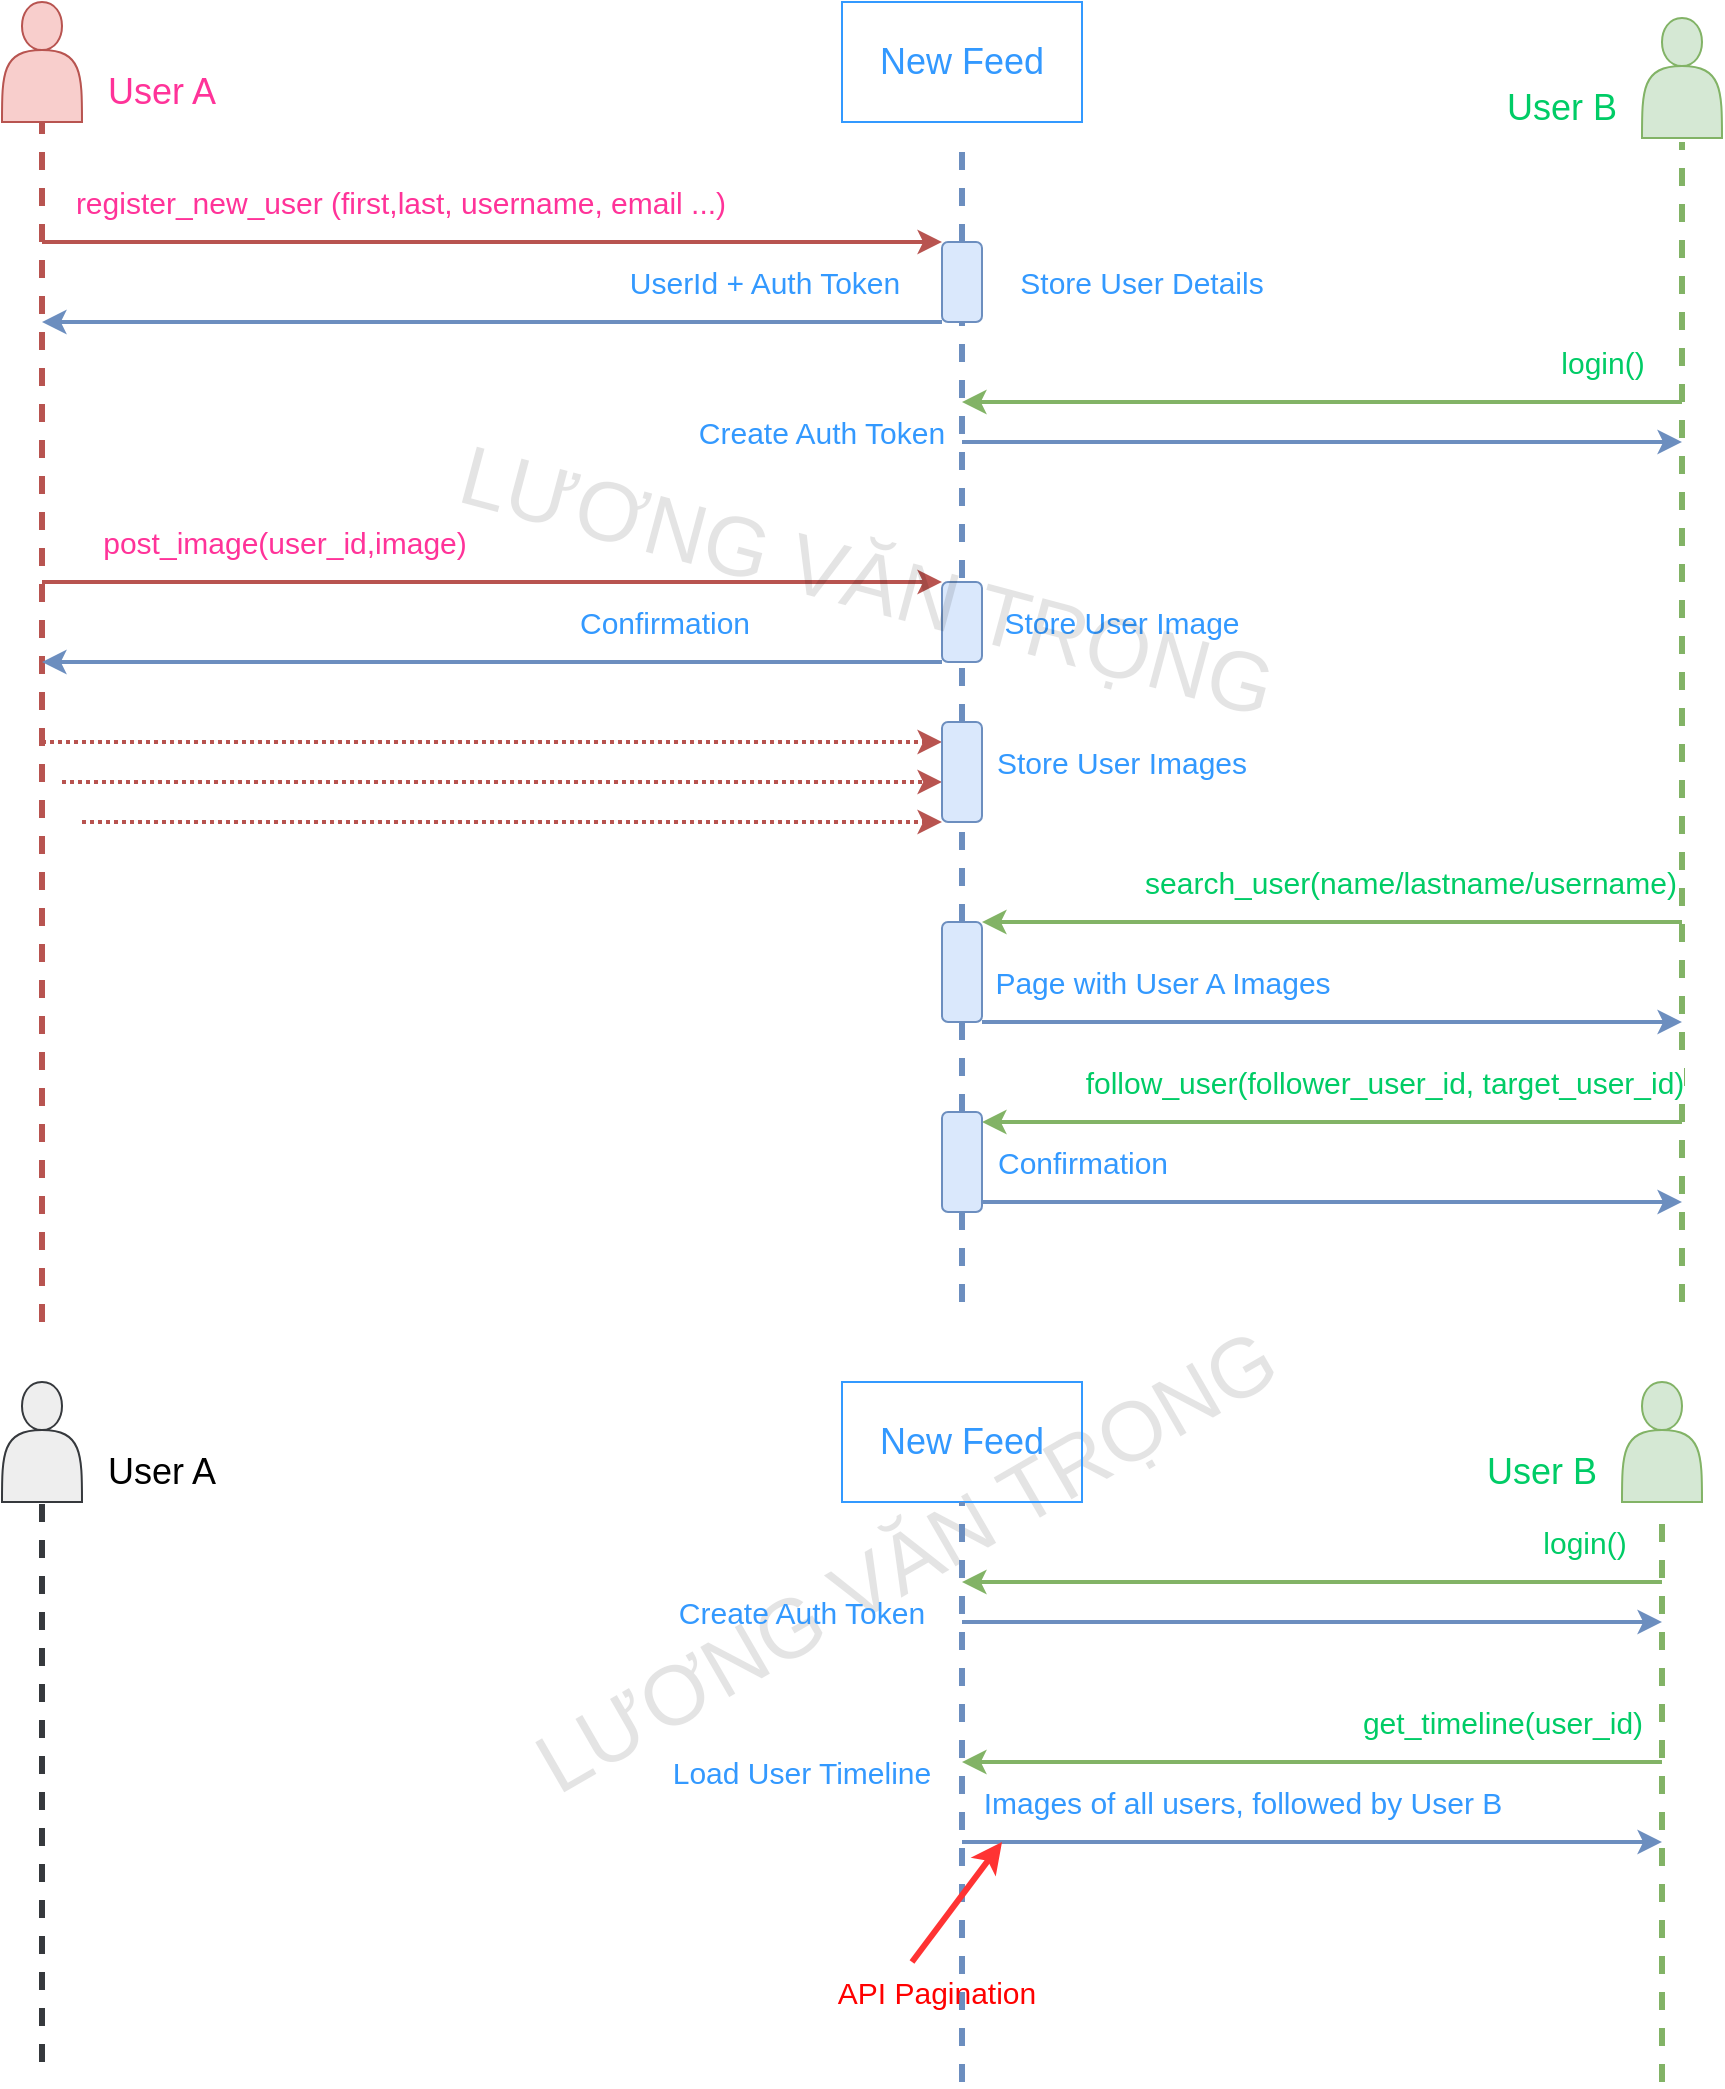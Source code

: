 <mxfile version="21.1.7" type="github">
  <diagram name="Page-1" id="2YBvvXClWsGukQMizWep">
    <mxGraphModel dx="2229" dy="771" grid="1" gridSize="10" guides="1" tooltips="1" connect="1" arrows="1" fold="1" page="1" pageScale="1" pageWidth="850" pageHeight="1100" math="0" shadow="0">
      <root>
        <mxCell id="0" />
        <mxCell id="1" parent="0" />
        <mxCell id="LCfFhCDuTouoKT35dzvF-9" value="" style="endArrow=none;dashed=1;html=1;rounded=0;entryX=0.5;entryY=1;entryDx=0;entryDy=0;strokeWidth=3;fillColor=#f8cecc;strokeColor=#b85450;" edge="1" parent="1" target="LCfFhCDuTouoKT35dzvF-10">
          <mxGeometry width="50" height="50" relative="1" as="geometry">
            <mxPoint x="-20" y="710" as="sourcePoint" />
            <mxPoint x="-20.5" y="132" as="targetPoint" />
          </mxGeometry>
        </mxCell>
        <mxCell id="LCfFhCDuTouoKT35dzvF-10" value="" style="shape=actor;whiteSpace=wrap;html=1;fillColor=#f8cecc;strokeColor=#b85450;" vertex="1" parent="1">
          <mxGeometry x="-40" y="50" width="40" height="60" as="geometry" />
        </mxCell>
        <mxCell id="LCfFhCDuTouoKT35dzvF-11" value="" style="shape=actor;whiteSpace=wrap;html=1;fillColor=#d5e8d4;strokeColor=#82b366;" vertex="1" parent="1">
          <mxGeometry x="780" y="58" width="40" height="60" as="geometry" />
        </mxCell>
        <mxCell id="LCfFhCDuTouoKT35dzvF-12" value="" style="endArrow=none;dashed=1;html=1;rounded=0;strokeWidth=3;fillColor=#dae8fc;strokeColor=#6c8ebf;" edge="1" parent="1" source="LCfFhCDuTouoKT35dzvF-17">
          <mxGeometry width="50" height="50" relative="1" as="geometry">
            <mxPoint x="440" y="510" as="sourcePoint" />
            <mxPoint x="440" y="120" as="targetPoint" />
          </mxGeometry>
        </mxCell>
        <mxCell id="LCfFhCDuTouoKT35dzvF-13" value="" style="endArrow=none;dashed=1;html=1;rounded=0;strokeWidth=3;fillColor=#d5e8d4;strokeColor=#82b366;" edge="1" parent="1">
          <mxGeometry width="50" height="50" relative="1" as="geometry">
            <mxPoint x="800" y="700" as="sourcePoint" />
            <mxPoint x="800" y="120" as="targetPoint" />
          </mxGeometry>
        </mxCell>
        <mxCell id="LCfFhCDuTouoKT35dzvF-14" value="" style="endArrow=classic;html=1;rounded=0;strokeWidth=2;fillColor=#f8cecc;strokeColor=#b85450;entryX=0;entryY=1;entryDx=0;entryDy=0;" edge="1" parent="1" target="LCfFhCDuTouoKT35dzvF-17">
          <mxGeometry width="50" height="50" relative="1" as="geometry">
            <mxPoint x="-20" y="170" as="sourcePoint" />
            <mxPoint x="440" y="170" as="targetPoint" />
          </mxGeometry>
        </mxCell>
        <mxCell id="LCfFhCDuTouoKT35dzvF-38" value="register_new_user (first,last, username, email ...)" style="edgeLabel;html=1;align=center;verticalAlign=middle;resizable=0;points=[];fontSize=15;fontColor=#FF3399;" vertex="1" connectable="0" parent="LCfFhCDuTouoKT35dzvF-14">
          <mxGeometry x="-0.774" y="1" relative="1" as="geometry">
            <mxPoint x="128" y="-19" as="offset" />
          </mxGeometry>
        </mxCell>
        <mxCell id="LCfFhCDuTouoKT35dzvF-18" value="" style="endArrow=none;dashed=1;html=1;rounded=0;strokeWidth=3;fillColor=#dae8fc;strokeColor=#6c8ebf;" edge="1" parent="1" source="LCfFhCDuTouoKT35dzvF-46" target="LCfFhCDuTouoKT35dzvF-17">
          <mxGeometry width="50" height="50" relative="1" as="geometry">
            <mxPoint x="440" y="790" as="sourcePoint" />
            <mxPoint x="440" y="120" as="targetPoint" />
          </mxGeometry>
        </mxCell>
        <mxCell id="LCfFhCDuTouoKT35dzvF-17" value="" style="rounded=1;whiteSpace=wrap;html=1;rotation=90;fillColor=#dae8fc;strokeColor=#6c8ebf;" vertex="1" parent="1">
          <mxGeometry x="420" y="180" width="40" height="20" as="geometry" />
        </mxCell>
        <mxCell id="LCfFhCDuTouoKT35dzvF-19" value="" style="endArrow=classic;html=1;rounded=0;strokeWidth=2;fillColor=#dae8fc;strokeColor=#6c8ebf;" edge="1" parent="1">
          <mxGeometry width="50" height="50" relative="1" as="geometry">
            <mxPoint x="430" y="210" as="sourcePoint" />
            <mxPoint x="-20" y="210" as="targetPoint" />
          </mxGeometry>
        </mxCell>
        <mxCell id="LCfFhCDuTouoKT35dzvF-36" value="UserId + Auth Token" style="edgeLabel;html=1;align=center;verticalAlign=middle;resizable=0;points=[];fontSize=15;fontColor=#3399FF;" vertex="1" connectable="0" parent="LCfFhCDuTouoKT35dzvF-19">
          <mxGeometry x="0.065" y="-1" relative="1" as="geometry">
            <mxPoint x="150" y="-19" as="offset" />
          </mxGeometry>
        </mxCell>
        <mxCell id="LCfFhCDuTouoKT35dzvF-21" value="Store User Details" style="text;html=1;strokeColor=none;fillColor=none;align=center;verticalAlign=middle;whiteSpace=wrap;rounded=0;fontSize=15;fontColor=#3399FF;" vertex="1" parent="1">
          <mxGeometry x="460" y="175" width="140" height="30" as="geometry" />
        </mxCell>
        <mxCell id="LCfFhCDuTouoKT35dzvF-22" value="" style="endArrow=classic;html=1;rounded=0;fillColor=#d5e8d4;strokeColor=#82b366;strokeWidth=2;" edge="1" parent="1">
          <mxGeometry width="50" height="50" relative="1" as="geometry">
            <mxPoint x="800" y="250" as="sourcePoint" />
            <mxPoint x="440" y="250" as="targetPoint" />
          </mxGeometry>
        </mxCell>
        <mxCell id="LCfFhCDuTouoKT35dzvF-42" value="login()" style="edgeLabel;html=1;align=center;verticalAlign=middle;resizable=0;points=[];fontSize=15;fontFamily=Helvetica;fontColor=#00CC66;" vertex="1" connectable="0" parent="LCfFhCDuTouoKT35dzvF-22">
          <mxGeometry x="-0.778" relative="1" as="geometry">
            <mxPoint y="-20" as="offset" />
          </mxGeometry>
        </mxCell>
        <mxCell id="LCfFhCDuTouoKT35dzvF-24" value="Create Auth Token" style="text;html=1;strokeColor=none;fillColor=none;align=center;verticalAlign=middle;whiteSpace=wrap;rounded=0;fontSize=15;fontColor=#3399FF;" vertex="1" parent="1">
          <mxGeometry x="300" y="250" width="140" height="30" as="geometry" />
        </mxCell>
        <mxCell id="LCfFhCDuTouoKT35dzvF-26" value="" style="endArrow=classic;html=1;rounded=0;strokeWidth=2;fillColor=#dae8fc;strokeColor=#6c8ebf;" edge="1" parent="1">
          <mxGeometry width="50" height="50" relative="1" as="geometry">
            <mxPoint x="440" y="270" as="sourcePoint" />
            <mxPoint x="800" y="270" as="targetPoint" />
          </mxGeometry>
        </mxCell>
        <mxCell id="LCfFhCDuTouoKT35dzvF-27" value="" style="endArrow=classic;html=1;rounded=0;fillColor=#f8cecc;strokeColor=#b85450;strokeWidth=2;entryX=0;entryY=1;entryDx=0;entryDy=0;" edge="1" parent="1" target="LCfFhCDuTouoKT35dzvF-30">
          <mxGeometry width="50" height="50" relative="1" as="geometry">
            <mxPoint x="-20" y="340" as="sourcePoint" />
            <mxPoint x="440" y="340" as="targetPoint" />
          </mxGeometry>
        </mxCell>
        <mxCell id="LCfFhCDuTouoKT35dzvF-29" value="&lt;font color=&quot;#ff3399&quot;&gt;post_image(user_id,image)&lt;/font&gt;" style="edgeLabel;html=1;align=center;verticalAlign=middle;resizable=0;points=[];fontSize=15;fontColor=#CC00CC;" vertex="1" connectable="0" parent="LCfFhCDuTouoKT35dzvF-27">
          <mxGeometry x="-0.052" y="1" relative="1" as="geometry">
            <mxPoint x="-93" y="-19" as="offset" />
          </mxGeometry>
        </mxCell>
        <mxCell id="LCfFhCDuTouoKT35dzvF-30" value="" style="rounded=1;whiteSpace=wrap;html=1;rotation=90;fillColor=#dae8fc;strokeColor=#6c8ebf;" vertex="1" parent="1">
          <mxGeometry x="420" y="350" width="40" height="20" as="geometry" />
        </mxCell>
        <mxCell id="LCfFhCDuTouoKT35dzvF-32" value="" style="endArrow=classic;html=1;rounded=0;strokeWidth=2;fillColor=#dae8fc;strokeColor=#6c8ebf;" edge="1" parent="1">
          <mxGeometry width="50" height="50" relative="1" as="geometry">
            <mxPoint x="430" y="380" as="sourcePoint" />
            <mxPoint x="-20" y="380" as="targetPoint" />
          </mxGeometry>
        </mxCell>
        <mxCell id="LCfFhCDuTouoKT35dzvF-33" value="Confirmation" style="edgeLabel;html=1;align=center;verticalAlign=middle;resizable=0;points=[];fontSize=15;fontColor=#3399FF;" vertex="1" connectable="0" parent="LCfFhCDuTouoKT35dzvF-32">
          <mxGeometry x="0.043" y="-4" relative="1" as="geometry">
            <mxPoint x="95" y="-16" as="offset" />
          </mxGeometry>
        </mxCell>
        <mxCell id="LCfFhCDuTouoKT35dzvF-34" value="Store User Image" style="text;html=1;strokeColor=none;fillColor=none;align=center;verticalAlign=middle;whiteSpace=wrap;rounded=0;fontSize=15;fontColor=#3399FF;" vertex="1" parent="1">
          <mxGeometry x="450" y="345" width="140" height="30" as="geometry" />
        </mxCell>
        <mxCell id="LCfFhCDuTouoKT35dzvF-39" value="LƯƠNG VĂN TRỌNG" style="text;html=1;strokeColor=none;fillColor=none;align=center;verticalAlign=middle;whiteSpace=wrap;rounded=0;spacingBottom=0;rotation=15;fontSize=42;fontColor=#000000;textOpacity=10;" vertex="1" parent="1">
          <mxGeometry x="180.0" y="320" width="425" height="40" as="geometry" />
        </mxCell>
        <mxCell id="LCfFhCDuTouoKT35dzvF-43" value="" style="endArrow=classic;html=1;rounded=0;fontFamily=Helvetica;fontSize=12;fontColor=default;dashed=1;dashPattern=1 1;fillColor=#f8cecc;strokeColor=#b85450;strokeWidth=2;" edge="1" parent="1">
          <mxGeometry width="50" height="50" relative="1" as="geometry">
            <mxPoint x="-20" y="420" as="sourcePoint" />
            <mxPoint x="430" y="420" as="targetPoint" />
          </mxGeometry>
        </mxCell>
        <mxCell id="LCfFhCDuTouoKT35dzvF-44" value="" style="endArrow=classic;html=1;rounded=0;fontFamily=Helvetica;fontSize=12;fontColor=default;dashed=1;dashPattern=1 1;fillColor=#f8cecc;strokeColor=#b85450;strokeWidth=2;" edge="1" parent="1">
          <mxGeometry width="50" height="50" relative="1" as="geometry">
            <mxPoint x="-10" y="440" as="sourcePoint" />
            <mxPoint x="430" y="440" as="targetPoint" />
          </mxGeometry>
        </mxCell>
        <mxCell id="LCfFhCDuTouoKT35dzvF-45" value="" style="endArrow=classic;html=1;rounded=0;fontFamily=Helvetica;fontSize=12;fontColor=default;dashed=1;dashPattern=1 1;fillColor=#f8cecc;strokeColor=#b85450;strokeWidth=2;" edge="1" parent="1">
          <mxGeometry width="50" height="50" relative="1" as="geometry">
            <mxPoint y="460" as="sourcePoint" />
            <mxPoint x="430" y="460" as="targetPoint" />
          </mxGeometry>
        </mxCell>
        <mxCell id="LCfFhCDuTouoKT35dzvF-47" value="" style="endArrow=none;dashed=1;html=1;rounded=0;strokeWidth=3;fillColor=#dae8fc;strokeColor=#6c8ebf;" edge="1" parent="1" source="LCfFhCDuTouoKT35dzvF-52" target="LCfFhCDuTouoKT35dzvF-46">
          <mxGeometry width="50" height="50" relative="1" as="geometry">
            <mxPoint x="440" y="790" as="sourcePoint" />
            <mxPoint x="440" y="210" as="targetPoint" />
          </mxGeometry>
        </mxCell>
        <mxCell id="LCfFhCDuTouoKT35dzvF-46" value="" style="rounded=1;whiteSpace=wrap;html=1;rotation=90;fillColor=#dae8fc;strokeColor=#6c8ebf;" vertex="1" parent="1">
          <mxGeometry x="415" y="425" width="50" height="20" as="geometry" />
        </mxCell>
        <mxCell id="LCfFhCDuTouoKT35dzvF-48" value="Store User Images" style="text;html=1;strokeColor=none;fillColor=none;align=center;verticalAlign=middle;whiteSpace=wrap;rounded=0;fontSize=15;fontColor=#3399FF;" vertex="1" parent="1">
          <mxGeometry x="450" y="415" width="140" height="30" as="geometry" />
        </mxCell>
        <mxCell id="LCfFhCDuTouoKT35dzvF-49" value="" style="endArrow=classic;html=1;rounded=0;fontFamily=Helvetica;fontSize=12;fontColor=default;fillColor=#d5e8d4;strokeColor=#82b366;strokeWidth=2;entryX=0;entryY=0;entryDx=0;entryDy=0;" edge="1" parent="1" target="LCfFhCDuTouoKT35dzvF-52">
          <mxGeometry width="50" height="50" relative="1" as="geometry">
            <mxPoint x="800" y="510" as="sourcePoint" />
            <mxPoint x="460" y="510" as="targetPoint" />
          </mxGeometry>
        </mxCell>
        <mxCell id="LCfFhCDuTouoKT35dzvF-50" value="search_user(name/lastname/username)" style="edgeLabel;html=1;align=center;verticalAlign=middle;resizable=0;points=[];fontSize=15;fontFamily=Helvetica;fontColor=#00CC66;" vertex="1" connectable="0" parent="LCfFhCDuTouoKT35dzvF-49">
          <mxGeometry x="-0.317" y="3" relative="1" as="geometry">
            <mxPoint x="-17" y="-23" as="offset" />
          </mxGeometry>
        </mxCell>
        <mxCell id="LCfFhCDuTouoKT35dzvF-53" value="" style="endArrow=none;dashed=1;html=1;rounded=0;strokeWidth=3;fillColor=#dae8fc;strokeColor=#6c8ebf;" edge="1" parent="1" source="LCfFhCDuTouoKT35dzvF-58" target="LCfFhCDuTouoKT35dzvF-52">
          <mxGeometry width="50" height="50" relative="1" as="geometry">
            <mxPoint x="440" y="790" as="sourcePoint" />
            <mxPoint x="440" y="460" as="targetPoint" />
          </mxGeometry>
        </mxCell>
        <mxCell id="LCfFhCDuTouoKT35dzvF-52" value="" style="rounded=1;whiteSpace=wrap;html=1;rotation=90;fillColor=#dae8fc;strokeColor=#6c8ebf;" vertex="1" parent="1">
          <mxGeometry x="415" y="525" width="50" height="20" as="geometry" />
        </mxCell>
        <mxCell id="LCfFhCDuTouoKT35dzvF-54" value="" style="endArrow=classic;html=1;rounded=0;strokeWidth=2;fillColor=#dae8fc;strokeColor=#6c8ebf;" edge="1" parent="1">
          <mxGeometry width="50" height="50" relative="1" as="geometry">
            <mxPoint x="450" y="560" as="sourcePoint" />
            <mxPoint x="800" y="560" as="targetPoint" />
          </mxGeometry>
        </mxCell>
        <mxCell id="LCfFhCDuTouoKT35dzvF-55" value="Page with User A Images" style="edgeLabel;html=1;align=center;verticalAlign=middle;resizable=0;points=[];fontSize=15;fontColor=#3399FF;" vertex="1" connectable="0" parent="LCfFhCDuTouoKT35dzvF-54">
          <mxGeometry x="0.043" y="-4" relative="1" as="geometry">
            <mxPoint x="-93" y="-24" as="offset" />
          </mxGeometry>
        </mxCell>
        <mxCell id="LCfFhCDuTouoKT35dzvF-56" value="" style="endArrow=classic;html=1;rounded=0;fontFamily=Helvetica;fontSize=12;fontColor=default;fillColor=#d5e8d4;strokeColor=#82b366;strokeWidth=2;entryX=0;entryY=0;entryDx=0;entryDy=0;" edge="1" parent="1">
          <mxGeometry width="50" height="50" relative="1" as="geometry">
            <mxPoint x="800" y="610" as="sourcePoint" />
            <mxPoint x="450" y="610" as="targetPoint" />
          </mxGeometry>
        </mxCell>
        <mxCell id="LCfFhCDuTouoKT35dzvF-57" value="follow_user(follower_user_id, target_user_id)" style="edgeLabel;html=1;align=center;verticalAlign=middle;resizable=0;points=[];fontSize=15;fontFamily=Helvetica;fontColor=#00CC66;" vertex="1" connectable="0" parent="LCfFhCDuTouoKT35dzvF-56">
          <mxGeometry x="-0.317" y="3" relative="1" as="geometry">
            <mxPoint x="-30" y="-23" as="offset" />
          </mxGeometry>
        </mxCell>
        <mxCell id="LCfFhCDuTouoKT35dzvF-59" value="" style="endArrow=none;dashed=1;html=1;rounded=0;strokeWidth=3;fillColor=#dae8fc;strokeColor=#6C8EBF;" edge="1" parent="1" target="LCfFhCDuTouoKT35dzvF-58">
          <mxGeometry width="50" height="50" relative="1" as="geometry">
            <mxPoint x="440" y="700" as="sourcePoint" />
            <mxPoint x="440" y="560" as="targetPoint" />
          </mxGeometry>
        </mxCell>
        <mxCell id="LCfFhCDuTouoKT35dzvF-58" value="" style="rounded=1;whiteSpace=wrap;html=1;rotation=90;fillColor=#dae8fc;strokeColor=#6c8ebf;" vertex="1" parent="1">
          <mxGeometry x="415" y="620" width="50" height="20" as="geometry" />
        </mxCell>
        <mxCell id="LCfFhCDuTouoKT35dzvF-60" value="" style="endArrow=classic;html=1;rounded=0;strokeWidth=2;fillColor=#dae8fc;strokeColor=#6c8ebf;" edge="1" parent="1">
          <mxGeometry width="50" height="50" relative="1" as="geometry">
            <mxPoint x="450" y="650" as="sourcePoint" />
            <mxPoint x="800" y="650" as="targetPoint" />
          </mxGeometry>
        </mxCell>
        <mxCell id="LCfFhCDuTouoKT35dzvF-61" value="Confirmation" style="edgeLabel;html=1;align=center;verticalAlign=middle;resizable=0;points=[];fontSize=15;fontColor=#3399FF;" vertex="1" connectable="0" parent="LCfFhCDuTouoKT35dzvF-60">
          <mxGeometry x="0.043" y="-4" relative="1" as="geometry">
            <mxPoint x="-133" y="-24" as="offset" />
          </mxGeometry>
        </mxCell>
        <mxCell id="LCfFhCDuTouoKT35dzvF-63" value="User B" style="text;html=1;strokeColor=none;fillColor=none;align=center;verticalAlign=middle;whiteSpace=wrap;rounded=0;fontSize=18;fontFamily=Helvetica;fontColor=#00CC66;" vertex="1" parent="1">
          <mxGeometry x="710" y="88" width="60" height="30" as="geometry" />
        </mxCell>
        <mxCell id="LCfFhCDuTouoKT35dzvF-64" value="User A" style="text;html=1;strokeColor=none;fillColor=none;align=center;verticalAlign=middle;whiteSpace=wrap;rounded=0;fontSize=18;fontFamily=Helvetica;fontColor=#FF3399;" vertex="1" parent="1">
          <mxGeometry x="10" y="80" width="60" height="30" as="geometry" />
        </mxCell>
        <mxCell id="LCfFhCDuTouoKT35dzvF-65" value="LƯƠNG VĂN TRỌNG" style="text;html=1;strokeColor=none;fillColor=none;align=center;verticalAlign=middle;whiteSpace=wrap;rounded=0;spacingBottom=0;rotation=-30;fontSize=42;fontColor=#000000;textOpacity=10;" vertex="1" parent="1">
          <mxGeometry x="200.0" y="810" width="425" height="40" as="geometry" />
        </mxCell>
        <mxCell id="LCfFhCDuTouoKT35dzvF-66" value="New Feed" style="rounded=0;whiteSpace=wrap;html=1;fontFamily=Helvetica;fontSize=18;fontColor=#3399FF;fillColor=none;gradientColor=none;strokeColor=#3399FF;" vertex="1" parent="1">
          <mxGeometry x="380" y="50" width="120" height="60" as="geometry" />
        </mxCell>
        <mxCell id="LCfFhCDuTouoKT35dzvF-67" value="" style="endArrow=none;dashed=1;html=1;rounded=0;entryX=0.5;entryY=1;entryDx=0;entryDy=0;strokeWidth=3;fillColor=#eeeeee;strokeColor=#36393d;" edge="1" parent="1" target="LCfFhCDuTouoKT35dzvF-68">
          <mxGeometry width="50" height="50" relative="1" as="geometry">
            <mxPoint x="-20" y="1080" as="sourcePoint" />
            <mxPoint x="-20.5" y="822" as="targetPoint" />
          </mxGeometry>
        </mxCell>
        <mxCell id="LCfFhCDuTouoKT35dzvF-68" value="" style="shape=actor;whiteSpace=wrap;html=1;fillColor=#eeeeee;strokeColor=#36393d;" vertex="1" parent="1">
          <mxGeometry x="-40" y="740" width="40" height="60" as="geometry" />
        </mxCell>
        <mxCell id="LCfFhCDuTouoKT35dzvF-70" value="User A" style="text;html=1;strokeColor=none;fillColor=none;align=center;verticalAlign=middle;whiteSpace=wrap;rounded=0;fontSize=18;fontFamily=Helvetica;fontColor=default;" vertex="1" parent="1">
          <mxGeometry x="10" y="770" width="60" height="30" as="geometry" />
        </mxCell>
        <mxCell id="LCfFhCDuTouoKT35dzvF-71" value="New Feed" style="rounded=0;whiteSpace=wrap;html=1;fontFamily=Helvetica;fontSize=18;fontColor=#3399FF;fillColor=none;gradientColor=none;strokeColor=#3399FF;" vertex="1" parent="1">
          <mxGeometry x="380" y="740" width="120" height="60" as="geometry" />
        </mxCell>
        <mxCell id="LCfFhCDuTouoKT35dzvF-74" value="" style="endArrow=none;dashed=1;html=1;rounded=0;fontFamily=Helvetica;fontSize=12;fontColor=default;fillColor=#cce5ff;strokeColor=#6C8EBF;entryX=0.5;entryY=1;entryDx=0;entryDy=0;strokeWidth=3;" edge="1" parent="1" target="LCfFhCDuTouoKT35dzvF-71">
          <mxGeometry width="50" height="50" relative="1" as="geometry">
            <mxPoint x="440" y="1090" as="sourcePoint" />
            <mxPoint x="450" y="820" as="targetPoint" />
          </mxGeometry>
        </mxCell>
        <mxCell id="LCfFhCDuTouoKT35dzvF-75" value="" style="shape=actor;whiteSpace=wrap;html=1;fillColor=#d5e8d4;strokeColor=#82b366;" vertex="1" parent="1">
          <mxGeometry x="770" y="740" width="40" height="60" as="geometry" />
        </mxCell>
        <mxCell id="LCfFhCDuTouoKT35dzvF-76" value="" style="endArrow=none;dashed=1;html=1;rounded=0;strokeWidth=3;fillColor=#d5e8d4;strokeColor=#82b366;" edge="1" parent="1">
          <mxGeometry width="50" height="50" relative="1" as="geometry">
            <mxPoint x="790" y="1090" as="sourcePoint" />
            <mxPoint x="790" y="802" as="targetPoint" />
          </mxGeometry>
        </mxCell>
        <mxCell id="LCfFhCDuTouoKT35dzvF-77" value="User B" style="text;html=1;strokeColor=none;fillColor=none;align=center;verticalAlign=middle;whiteSpace=wrap;rounded=0;fontSize=18;fontFamily=Helvetica;fontColor=#00CC66;" vertex="1" parent="1">
          <mxGeometry x="700" y="770" width="60" height="30" as="geometry" />
        </mxCell>
        <mxCell id="LCfFhCDuTouoKT35dzvF-82" value="" style="endArrow=classic;html=1;rounded=0;fillColor=#d5e8d4;strokeColor=#82b366;strokeWidth=2;" edge="1" parent="1">
          <mxGeometry width="50" height="50" relative="1" as="geometry">
            <mxPoint x="790" y="840" as="sourcePoint" />
            <mxPoint x="440" y="840" as="targetPoint" />
          </mxGeometry>
        </mxCell>
        <mxCell id="LCfFhCDuTouoKT35dzvF-83" value="login()" style="edgeLabel;html=1;align=center;verticalAlign=middle;resizable=0;points=[];fontSize=15;fontFamily=Helvetica;fontColor=#00CC66;" vertex="1" connectable="0" parent="LCfFhCDuTouoKT35dzvF-82">
          <mxGeometry x="-0.778" relative="1" as="geometry">
            <mxPoint y="-20" as="offset" />
          </mxGeometry>
        </mxCell>
        <mxCell id="LCfFhCDuTouoKT35dzvF-84" value="Create Auth Token" style="text;html=1;strokeColor=none;fillColor=none;align=center;verticalAlign=middle;whiteSpace=wrap;rounded=0;fontSize=15;fontColor=#3399FF;" vertex="1" parent="1">
          <mxGeometry x="290" y="840" width="140" height="30" as="geometry" />
        </mxCell>
        <mxCell id="LCfFhCDuTouoKT35dzvF-85" value="" style="endArrow=classic;html=1;rounded=0;strokeWidth=2;fillColor=#dae8fc;strokeColor=#6c8ebf;" edge="1" parent="1">
          <mxGeometry width="50" height="50" relative="1" as="geometry">
            <mxPoint x="440" y="860" as="sourcePoint" />
            <mxPoint x="790" y="860" as="targetPoint" />
          </mxGeometry>
        </mxCell>
        <mxCell id="LCfFhCDuTouoKT35dzvF-87" value="" style="endArrow=classic;html=1;rounded=0;fillColor=#d5e8d4;strokeColor=#82b366;strokeWidth=2;" edge="1" parent="1">
          <mxGeometry width="50" height="50" relative="1" as="geometry">
            <mxPoint x="790" y="930" as="sourcePoint" />
            <mxPoint x="440" y="930" as="targetPoint" />
          </mxGeometry>
        </mxCell>
        <mxCell id="LCfFhCDuTouoKT35dzvF-88" value="get_timeline(user_id)" style="edgeLabel;html=1;align=center;verticalAlign=middle;resizable=0;points=[];fontSize=15;fontFamily=Helvetica;fontColor=#00CC66;" vertex="1" connectable="0" parent="LCfFhCDuTouoKT35dzvF-87">
          <mxGeometry x="-0.778" relative="1" as="geometry">
            <mxPoint x="-41" y="-20" as="offset" />
          </mxGeometry>
        </mxCell>
        <mxCell id="LCfFhCDuTouoKT35dzvF-89" value="Load User Timeline" style="text;html=1;strokeColor=none;fillColor=none;align=center;verticalAlign=middle;whiteSpace=wrap;rounded=0;fontSize=15;fontColor=#3399FF;" vertex="1" parent="1">
          <mxGeometry x="290" y="920" width="140" height="30" as="geometry" />
        </mxCell>
        <mxCell id="LCfFhCDuTouoKT35dzvF-90" value="" style="endArrow=classic;html=1;rounded=0;strokeWidth=2;fillColor=#dae8fc;strokeColor=#6c8ebf;" edge="1" parent="1">
          <mxGeometry width="50" height="50" relative="1" as="geometry">
            <mxPoint x="440" y="970" as="sourcePoint" />
            <mxPoint x="790" y="970" as="targetPoint" />
          </mxGeometry>
        </mxCell>
        <mxCell id="LCfFhCDuTouoKT35dzvF-91" value="Images of all users, followed by User B" style="edgeLabel;html=1;align=center;verticalAlign=middle;resizable=0;points=[];fontSize=15;fontFamily=Helvetica;fontColor=#3399FF;" vertex="1" connectable="0" parent="LCfFhCDuTouoKT35dzvF-90">
          <mxGeometry x="-0.834" y="-1" relative="1" as="geometry">
            <mxPoint x="111" y="-21" as="offset" />
          </mxGeometry>
        </mxCell>
        <mxCell id="LCfFhCDuTouoKT35dzvF-92" value="" style="endArrow=classic;html=1;rounded=0;fontFamily=Helvetica;fontSize=12;fontColor=#FF6666;strokeWidth=3;strokeColor=#FF3333;" edge="1" parent="1">
          <mxGeometry width="50" height="50" relative="1" as="geometry">
            <mxPoint x="415" y="1030" as="sourcePoint" />
            <mxPoint x="460" y="970" as="targetPoint" />
          </mxGeometry>
        </mxCell>
        <mxCell id="LCfFhCDuTouoKT35dzvF-93" value="API Pagination" style="text;html=1;strokeColor=none;fillColor=none;align=center;verticalAlign=middle;whiteSpace=wrap;rounded=0;fontSize=15;fontFamily=Helvetica;fontColor=#FF0000;" vertex="1" parent="1">
          <mxGeometry x="365" y="1030" width="125" height="30" as="geometry" />
        </mxCell>
      </root>
    </mxGraphModel>
  </diagram>
</mxfile>
